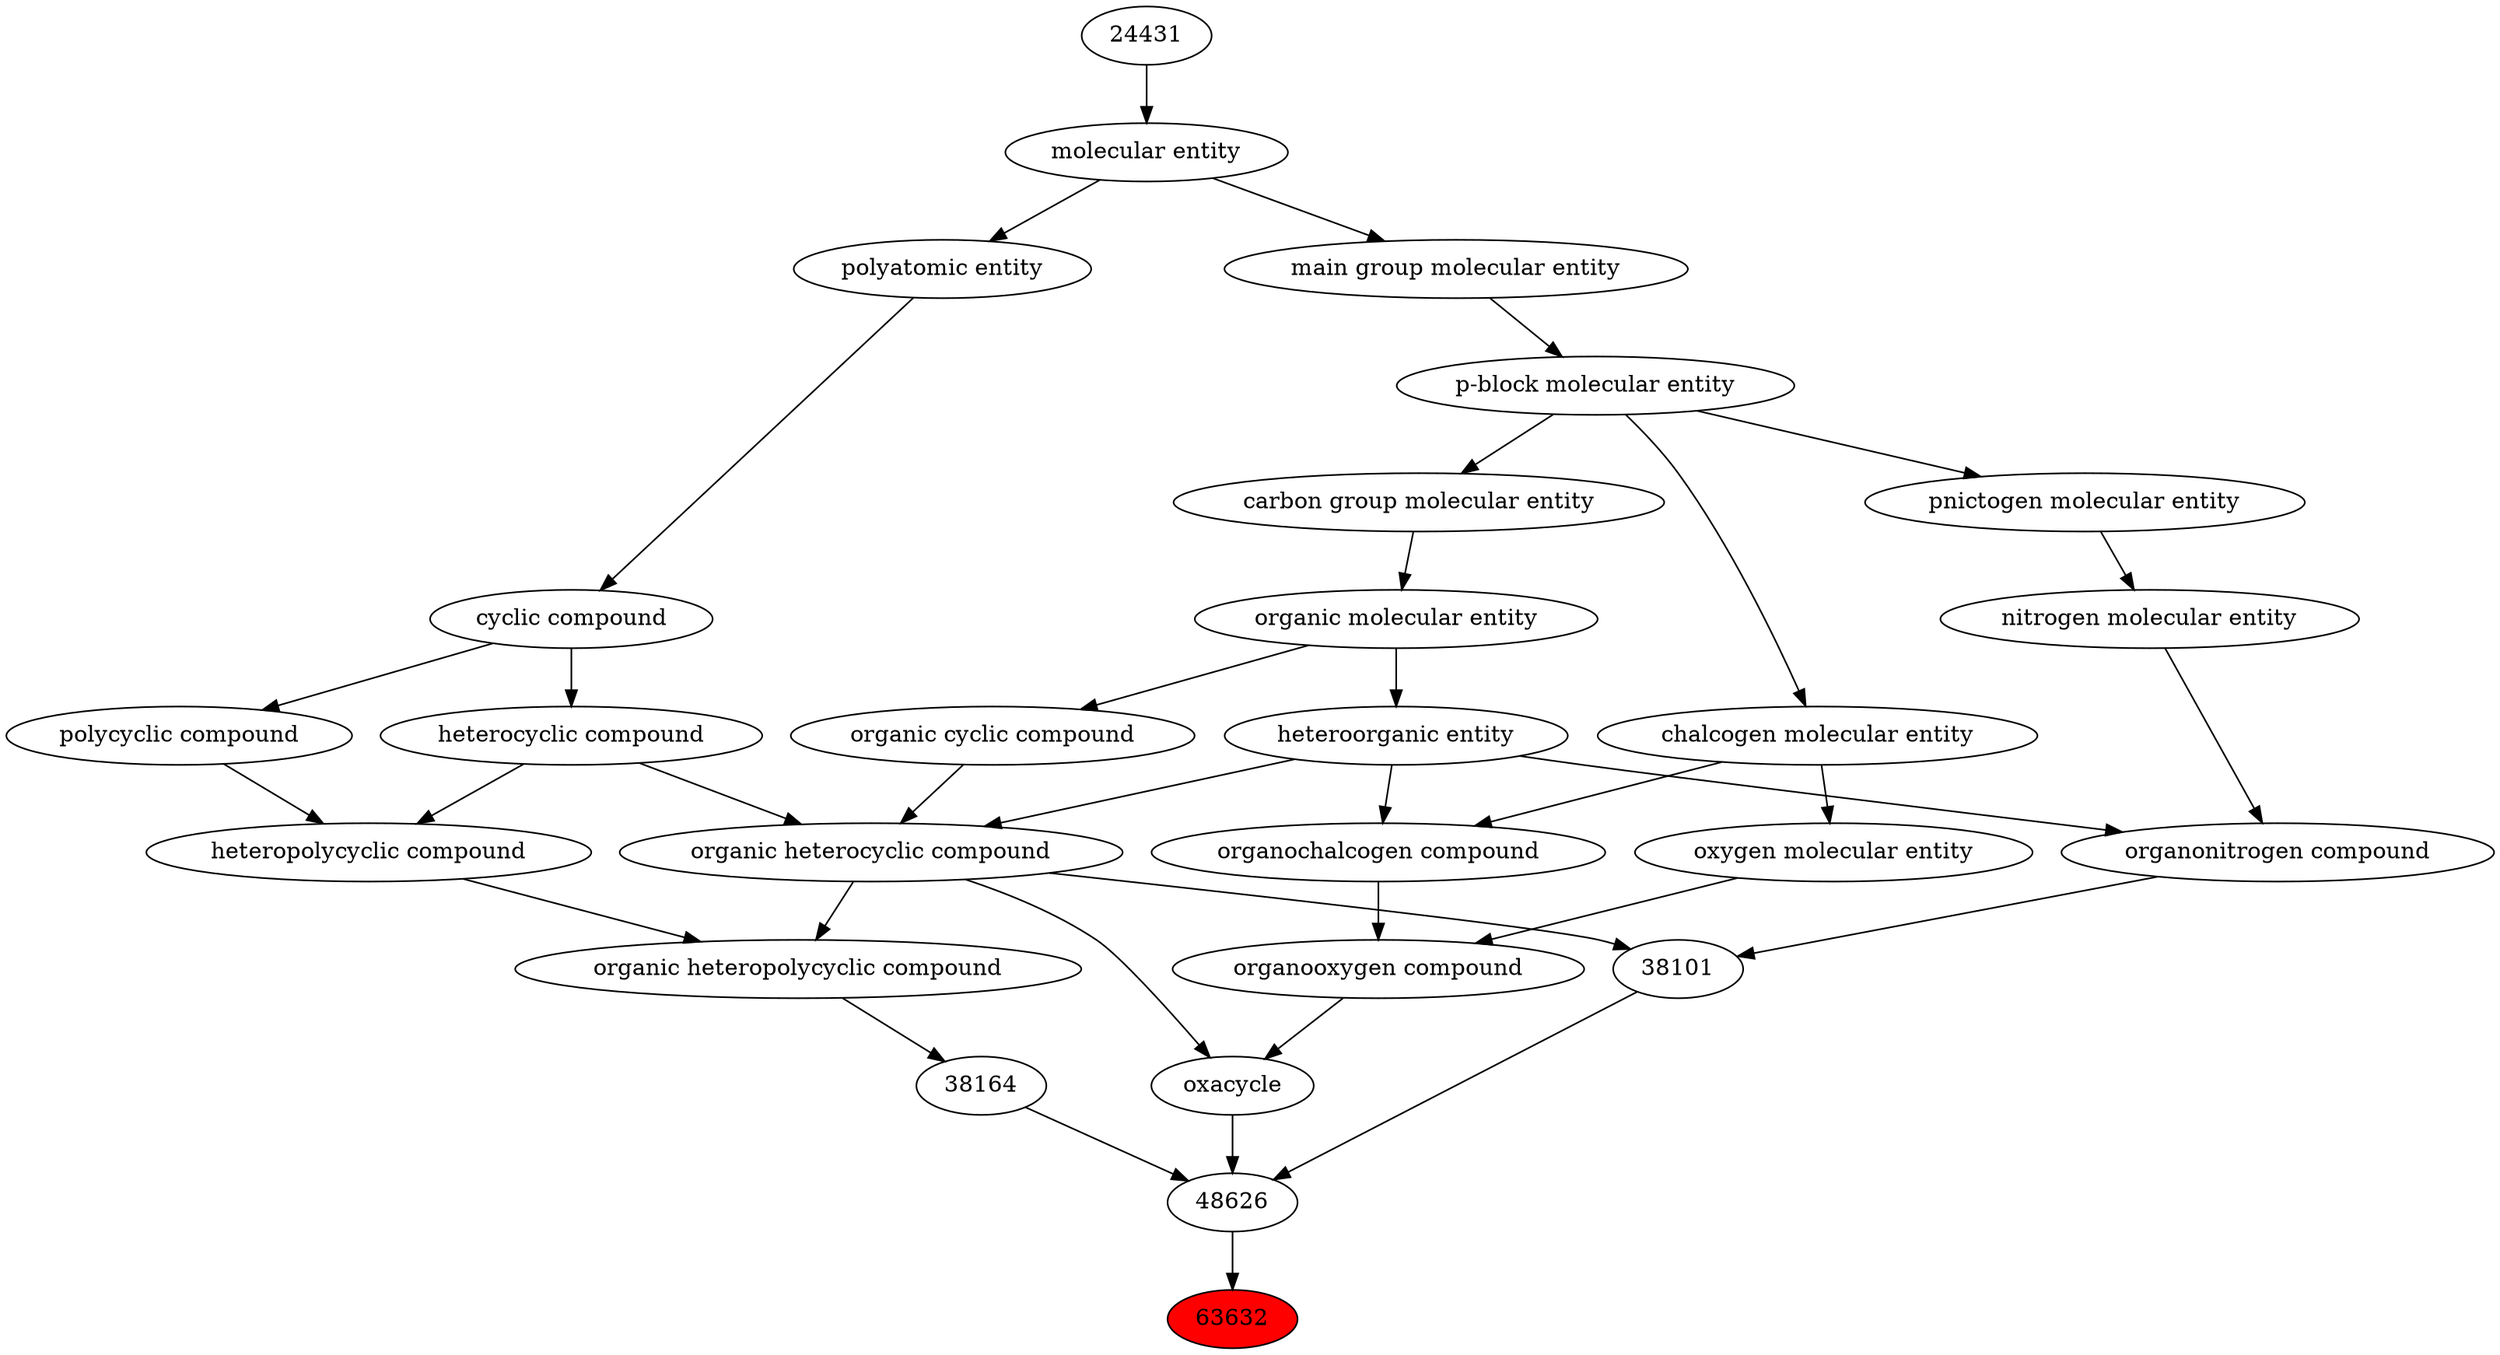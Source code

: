 digraph tree{ 
63632 [label="63632" fillcolor=red style=filled]
48626 -> 63632
48626 [label="48626"]
38164 -> 48626
38101 -> 48626
38104 -> 48626
38164 [label="38164"]
38166 -> 38164
38101 [label="38101"]
24532 -> 38101
35352 -> 38101
38104 [label="oxacycle"]
24532 -> 38104
36963 -> 38104
38166 [label="organic heteropolycyclic compound"]
24532 -> 38166
33671 -> 38166
24532 [label="organic heterocyclic compound"]
33285 -> 24532
33832 -> 24532
5686 -> 24532
35352 [label="organonitrogen compound"]
51143 -> 35352
33285 -> 35352
36963 [label="organooxygen compound"]
36962 -> 36963
25806 -> 36963
33671 [label="heteropolycyclic compound"]
5686 -> 33671
33635 -> 33671
33285 [label="heteroorganic entity"]
50860 -> 33285
33832 [label="organic cyclic compound"]
50860 -> 33832
5686 [label="heterocyclic compound"]
33595 -> 5686
51143 [label="nitrogen molecular entity"]
33302 -> 51143
36962 [label="organochalcogen compound"]
33285 -> 36962
33304 -> 36962
25806 [label="oxygen molecular entity"]
33304 -> 25806
33635 [label="polycyclic compound"]
33595 -> 33635
50860 [label="organic molecular entity"]
33582 -> 50860
33595 [label="cyclic compound"]
36357 -> 33595
33302 [label="pnictogen molecular entity"]
33675 -> 33302
33304 [label="chalcogen molecular entity"]
33675 -> 33304
33582 [label="carbon group molecular entity"]
33675 -> 33582
36357 [label="polyatomic entity"]
23367 -> 36357
33675 [label="p-block molecular entity"]
33579 -> 33675
23367 [label="molecular entity"]
24431 -> 23367
33579 [label="main group molecular entity"]
23367 -> 33579
24431 [label="24431"]
}